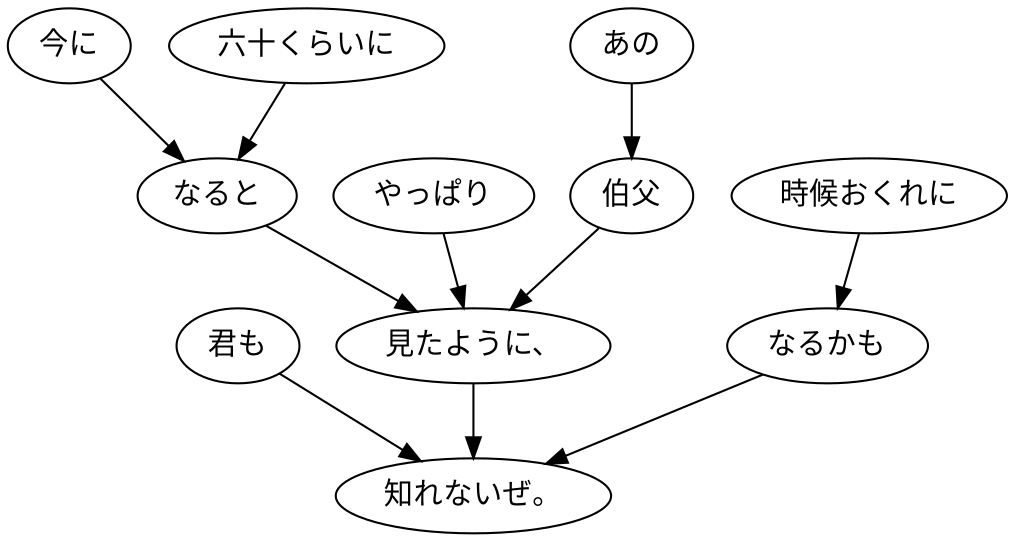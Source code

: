 digraph graph6060 {
	node0 [label="君も"];
	node1 [label="今に"];
	node2 [label="六十くらいに"];
	node3 [label="なると"];
	node4 [label="やっぱり"];
	node5 [label="あの"];
	node6 [label="伯父"];
	node7 [label="見たように、"];
	node8 [label="時候おくれに"];
	node9 [label="なるかも"];
	node10 [label="知れないぜ。"];
	node0 -> node10;
	node1 -> node3;
	node2 -> node3;
	node3 -> node7;
	node4 -> node7;
	node5 -> node6;
	node6 -> node7;
	node7 -> node10;
	node8 -> node9;
	node9 -> node10;
}
